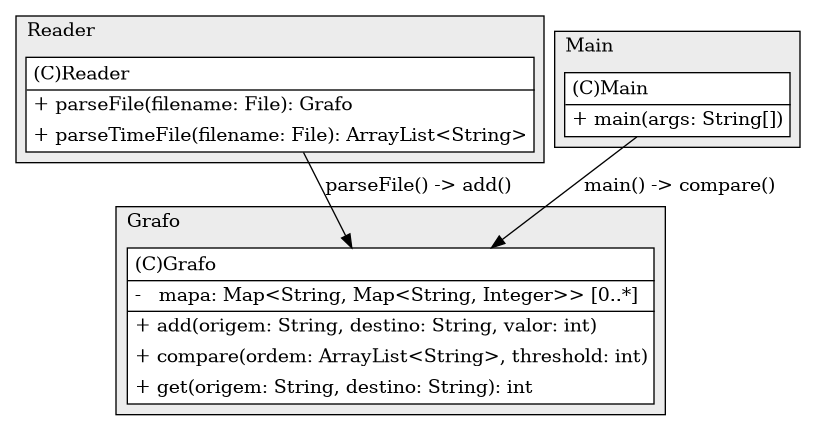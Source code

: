 @startuml

/' diagram meta data start
config=StructureConfiguration;
{
  "projectClassification": {
    "searchMode": "OpenProject", // OpenProject, AllProjects
    "includedProjects": "",
    "pathEndKeywords": "*.impl",
    "isClientPath": "",
    "isClientName": "",
    "isTestPath": "",
    "isTestName": "",
    "isMappingPath": "",
    "isMappingName": "",
    "isDataAccessPath": "",
    "isDataAccessName": "",
    "isDataStructurePath": "",
    "isDataStructureName": "",
    "isInterfaceStructuresPath": "",
    "isInterfaceStructuresName": "",
    "isEntryPointPath": "",
    "isEntryPointName": "",
    "treatFinalFieldsAsMandatory": false
  },
  "graphRestriction": {
    "classPackageExcludeFilter": "",
    "classPackageIncludeFilter": "",
    "classNameExcludeFilter": "",
    "classNameIncludeFilter": "",
    "methodNameExcludeFilter": "",
    "methodNameIncludeFilter": "",
    "removeByInheritance": "", // inheritance/annotation based filtering is done in a second step
    "removeByAnnotation": "",
    "removeByClassPackage": "", // cleanup the graph after inheritance/annotation based filtering is done
    "removeByClassName": "",
    "cutMappings": false,
    "cutEnum": true,
    "cutTests": true,
    "cutClient": true,
    "cutDataAccess": true,
    "cutInterfaceStructures": true,
    "cutDataStructures": true,
    "cutGetterAndSetter": true,
    "cutConstructors": true
  },
  "graphTraversal": {
    "forwardDepth": 3,
    "backwardDepth": 3,
    "classPackageExcludeFilter": "",
    "classPackageIncludeFilter": "",
    "classNameExcludeFilter": "",
    "classNameIncludeFilter": "",
    "methodNameExcludeFilter": "",
    "methodNameIncludeFilter": "",
    "hideMappings": false,
    "hideDataStructures": false,
    "hidePrivateMethods": true,
    "hideInterfaceCalls": true, // indirection: implementation -> interface (is hidden) -> implementation
    "onlyShowApplicationEntryPoints": false, // root node is included
    "useMethodCallsForStructureDiagram": "ForwardOnly" // ForwardOnly, BothDirections, No
  },
  "details": {
    "aggregation": "GroupByClass", // ByClass, GroupByClass, None
    "showClassGenericTypes": true,
    "showMethods": true,
    "showMethodParameterNames": true,
    "showMethodParameterTypes": true,
    "showMethodReturnType": true,
    "showPackageLevels": 2,
    "showDetailedClassStructure": true
  },
  "rootClass": "Main",
  "extensionCallbackMethod": "" // qualified.class.name#methodName - signature: public static String method(String)
}
diagram meta data end '/



digraph g {
    rankdir="TB"
    splines=polyline
    

'nodes 
subgraph cluster_1851112221 { 
   	label=Reader
	labeljust=l
	fillcolor="#ececec"
	style=filled
   
   Reader1851112221[
	label=<<TABLE BORDER="1" CELLBORDER="0" CELLPADDING="4" CELLSPACING="0">
<TR><TD ALIGN="LEFT" >(C)Reader</TD></TR>
<HR/>
<TR><TD ALIGN="LEFT" >+ parseFile(filename: File): Grafo</TD></TR>
<TR><TD ALIGN="LEFT" >+ parseTimeFile(filename: File): ArrayList&lt;String&gt;</TD></TR>
</TABLE>>
	style=filled
	margin=0
	shape=plaintext
	fillcolor="#FFFFFF"
];
} 

subgraph cluster_2390489 { 
   	label=Main
	labeljust=l
	fillcolor="#ececec"
	style=filled
   
   Main2390489[
	label=<<TABLE BORDER="1" CELLBORDER="0" CELLPADDING="4" CELLSPACING="0">
<TR><TD ALIGN="LEFT" >(C)Main</TD></TR>
<HR/>
<TR><TD ALIGN="LEFT" >+ main(args: String[])</TD></TR>
</TABLE>>
	style=filled
	margin=0
	shape=plaintext
	fillcolor="#FFFFFF"
];
} 

subgraph cluster_69062655 { 
   	label=Grafo
	labeljust=l
	fillcolor="#ececec"
	style=filled
   
   Grafo69062655[
	label=<<TABLE BORDER="1" CELLBORDER="0" CELLPADDING="4" CELLSPACING="0">
<TR><TD ALIGN="LEFT" >(C)Grafo</TD></TR>
<HR/>
<TR><TD ALIGN="LEFT" >-   mapa: Map&lt;String, Map&lt;String, Integer&gt;&gt; [0..*]</TD></TR>
<HR/>
<TR><TD ALIGN="LEFT" >+ add(origem: String, destino: String, valor: int)</TD></TR>
<TR><TD ALIGN="LEFT" >+ compare(ordem: ArrayList&lt;String&gt;, threshold: int)</TD></TR>
<TR><TD ALIGN="LEFT" >+ get(origem: String, destino: String): int</TD></TR>
</TABLE>>
	style=filled
	margin=0
	shape=plaintext
	fillcolor="#FFFFFF"
];
} 

'edges    
Main2390489 -> Grafo69062655[label="main() -> compare()"];
Reader1851112221 -> Grafo69062655[label="parseFile() -> add()"];
    
}
@enduml